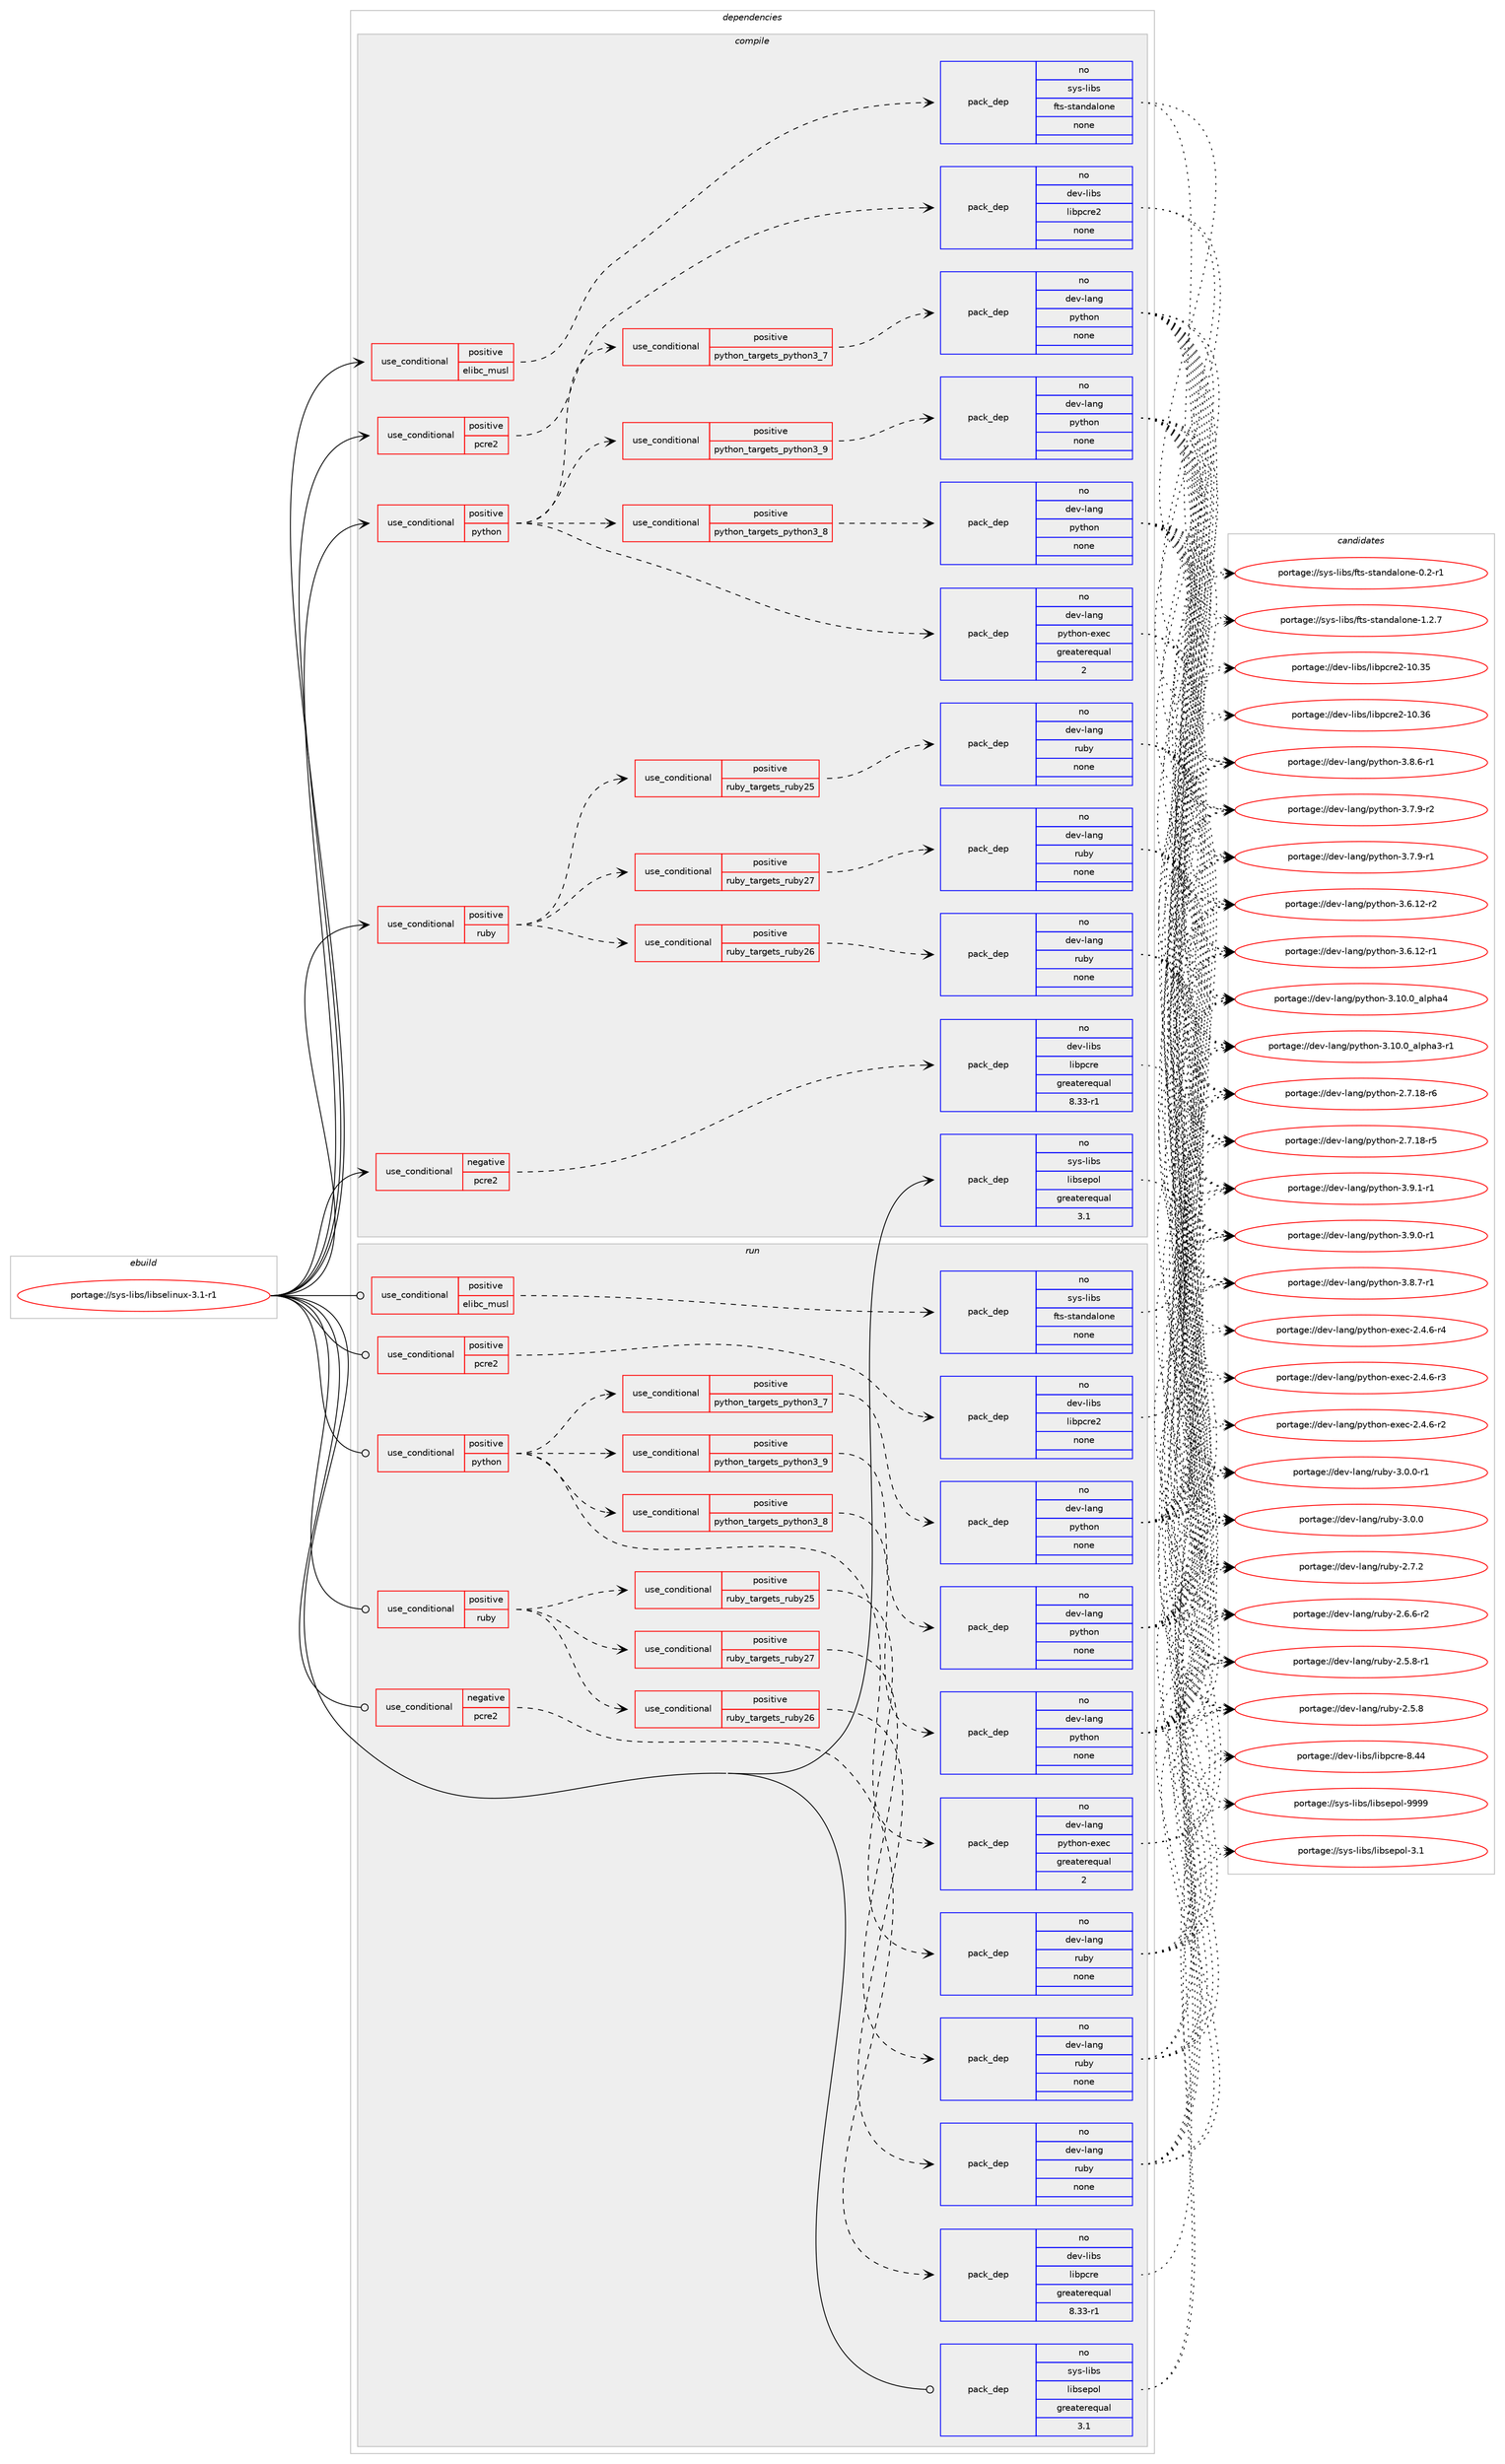 digraph prolog {

# *************
# Graph options
# *************

newrank=true;
concentrate=true;
compound=true;
graph [rankdir=LR,fontname=Helvetica,fontsize=10,ranksep=1.5];#, ranksep=2.5, nodesep=0.2];
edge  [arrowhead=vee];
node  [fontname=Helvetica,fontsize=10];

# **********
# The ebuild
# **********

subgraph cluster_leftcol {
color=gray;
rank=same;
label=<<i>ebuild</i>>;
id [label="portage://sys-libs/libselinux-3.1-r1", color=red, width=4, href="../sys-libs/libselinux-3.1-r1.svg"];
}

# ****************
# The dependencies
# ****************

subgraph cluster_midcol {
color=gray;
label=<<i>dependencies</i>>;
subgraph cluster_compile {
fillcolor="#eeeeee";
style=filled;
label=<<i>compile</i>>;
subgraph cond1322 {
dependency5652 [label=<<TABLE BORDER="0" CELLBORDER="1" CELLSPACING="0" CELLPADDING="4"><TR><TD ROWSPAN="3" CELLPADDING="10">use_conditional</TD></TR><TR><TD>negative</TD></TR><TR><TD>pcre2</TD></TR></TABLE>>, shape=none, color=red];
subgraph pack4263 {
dependency5653 [label=<<TABLE BORDER="0" CELLBORDER="1" CELLSPACING="0" CELLPADDING="4" WIDTH="220"><TR><TD ROWSPAN="6" CELLPADDING="30">pack_dep</TD></TR><TR><TD WIDTH="110">no</TD></TR><TR><TD>dev-libs</TD></TR><TR><TD>libpcre</TD></TR><TR><TD>greaterequal</TD></TR><TR><TD>8.33-r1</TD></TR></TABLE>>, shape=none, color=blue];
}
dependency5652:e -> dependency5653:w [weight=20,style="dashed",arrowhead="vee"];
}
id:e -> dependency5652:w [weight=20,style="solid",arrowhead="vee"];
subgraph cond1323 {
dependency5654 [label=<<TABLE BORDER="0" CELLBORDER="1" CELLSPACING="0" CELLPADDING="4"><TR><TD ROWSPAN="3" CELLPADDING="10">use_conditional</TD></TR><TR><TD>positive</TD></TR><TR><TD>elibc_musl</TD></TR></TABLE>>, shape=none, color=red];
subgraph pack4264 {
dependency5655 [label=<<TABLE BORDER="0" CELLBORDER="1" CELLSPACING="0" CELLPADDING="4" WIDTH="220"><TR><TD ROWSPAN="6" CELLPADDING="30">pack_dep</TD></TR><TR><TD WIDTH="110">no</TD></TR><TR><TD>sys-libs</TD></TR><TR><TD>fts-standalone</TD></TR><TR><TD>none</TD></TR><TR><TD></TD></TR></TABLE>>, shape=none, color=blue];
}
dependency5654:e -> dependency5655:w [weight=20,style="dashed",arrowhead="vee"];
}
id:e -> dependency5654:w [weight=20,style="solid",arrowhead="vee"];
subgraph cond1324 {
dependency5656 [label=<<TABLE BORDER="0" CELLBORDER="1" CELLSPACING="0" CELLPADDING="4"><TR><TD ROWSPAN="3" CELLPADDING="10">use_conditional</TD></TR><TR><TD>positive</TD></TR><TR><TD>pcre2</TD></TR></TABLE>>, shape=none, color=red];
subgraph pack4265 {
dependency5657 [label=<<TABLE BORDER="0" CELLBORDER="1" CELLSPACING="0" CELLPADDING="4" WIDTH="220"><TR><TD ROWSPAN="6" CELLPADDING="30">pack_dep</TD></TR><TR><TD WIDTH="110">no</TD></TR><TR><TD>dev-libs</TD></TR><TR><TD>libpcre2</TD></TR><TR><TD>none</TD></TR><TR><TD></TD></TR></TABLE>>, shape=none, color=blue];
}
dependency5656:e -> dependency5657:w [weight=20,style="dashed",arrowhead="vee"];
}
id:e -> dependency5656:w [weight=20,style="solid",arrowhead="vee"];
subgraph cond1325 {
dependency5658 [label=<<TABLE BORDER="0" CELLBORDER="1" CELLSPACING="0" CELLPADDING="4"><TR><TD ROWSPAN="3" CELLPADDING="10">use_conditional</TD></TR><TR><TD>positive</TD></TR><TR><TD>python</TD></TR></TABLE>>, shape=none, color=red];
subgraph cond1326 {
dependency5659 [label=<<TABLE BORDER="0" CELLBORDER="1" CELLSPACING="0" CELLPADDING="4"><TR><TD ROWSPAN="3" CELLPADDING="10">use_conditional</TD></TR><TR><TD>positive</TD></TR><TR><TD>python_targets_python3_7</TD></TR></TABLE>>, shape=none, color=red];
subgraph pack4266 {
dependency5660 [label=<<TABLE BORDER="0" CELLBORDER="1" CELLSPACING="0" CELLPADDING="4" WIDTH="220"><TR><TD ROWSPAN="6" CELLPADDING="30">pack_dep</TD></TR><TR><TD WIDTH="110">no</TD></TR><TR><TD>dev-lang</TD></TR><TR><TD>python</TD></TR><TR><TD>none</TD></TR><TR><TD></TD></TR></TABLE>>, shape=none, color=blue];
}
dependency5659:e -> dependency5660:w [weight=20,style="dashed",arrowhead="vee"];
}
dependency5658:e -> dependency5659:w [weight=20,style="dashed",arrowhead="vee"];
subgraph cond1327 {
dependency5661 [label=<<TABLE BORDER="0" CELLBORDER="1" CELLSPACING="0" CELLPADDING="4"><TR><TD ROWSPAN="3" CELLPADDING="10">use_conditional</TD></TR><TR><TD>positive</TD></TR><TR><TD>python_targets_python3_8</TD></TR></TABLE>>, shape=none, color=red];
subgraph pack4267 {
dependency5662 [label=<<TABLE BORDER="0" CELLBORDER="1" CELLSPACING="0" CELLPADDING="4" WIDTH="220"><TR><TD ROWSPAN="6" CELLPADDING="30">pack_dep</TD></TR><TR><TD WIDTH="110">no</TD></TR><TR><TD>dev-lang</TD></TR><TR><TD>python</TD></TR><TR><TD>none</TD></TR><TR><TD></TD></TR></TABLE>>, shape=none, color=blue];
}
dependency5661:e -> dependency5662:w [weight=20,style="dashed",arrowhead="vee"];
}
dependency5658:e -> dependency5661:w [weight=20,style="dashed",arrowhead="vee"];
subgraph cond1328 {
dependency5663 [label=<<TABLE BORDER="0" CELLBORDER="1" CELLSPACING="0" CELLPADDING="4"><TR><TD ROWSPAN="3" CELLPADDING="10">use_conditional</TD></TR><TR><TD>positive</TD></TR><TR><TD>python_targets_python3_9</TD></TR></TABLE>>, shape=none, color=red];
subgraph pack4268 {
dependency5664 [label=<<TABLE BORDER="0" CELLBORDER="1" CELLSPACING="0" CELLPADDING="4" WIDTH="220"><TR><TD ROWSPAN="6" CELLPADDING="30">pack_dep</TD></TR><TR><TD WIDTH="110">no</TD></TR><TR><TD>dev-lang</TD></TR><TR><TD>python</TD></TR><TR><TD>none</TD></TR><TR><TD></TD></TR></TABLE>>, shape=none, color=blue];
}
dependency5663:e -> dependency5664:w [weight=20,style="dashed",arrowhead="vee"];
}
dependency5658:e -> dependency5663:w [weight=20,style="dashed",arrowhead="vee"];
subgraph pack4269 {
dependency5665 [label=<<TABLE BORDER="0" CELLBORDER="1" CELLSPACING="0" CELLPADDING="4" WIDTH="220"><TR><TD ROWSPAN="6" CELLPADDING="30">pack_dep</TD></TR><TR><TD WIDTH="110">no</TD></TR><TR><TD>dev-lang</TD></TR><TR><TD>python-exec</TD></TR><TR><TD>greaterequal</TD></TR><TR><TD>2</TD></TR></TABLE>>, shape=none, color=blue];
}
dependency5658:e -> dependency5665:w [weight=20,style="dashed",arrowhead="vee"];
}
id:e -> dependency5658:w [weight=20,style="solid",arrowhead="vee"];
subgraph cond1329 {
dependency5666 [label=<<TABLE BORDER="0" CELLBORDER="1" CELLSPACING="0" CELLPADDING="4"><TR><TD ROWSPAN="3" CELLPADDING="10">use_conditional</TD></TR><TR><TD>positive</TD></TR><TR><TD>ruby</TD></TR></TABLE>>, shape=none, color=red];
subgraph cond1330 {
dependency5667 [label=<<TABLE BORDER="0" CELLBORDER="1" CELLSPACING="0" CELLPADDING="4"><TR><TD ROWSPAN="3" CELLPADDING="10">use_conditional</TD></TR><TR><TD>positive</TD></TR><TR><TD>ruby_targets_ruby25</TD></TR></TABLE>>, shape=none, color=red];
subgraph pack4270 {
dependency5668 [label=<<TABLE BORDER="0" CELLBORDER="1" CELLSPACING="0" CELLPADDING="4" WIDTH="220"><TR><TD ROWSPAN="6" CELLPADDING="30">pack_dep</TD></TR><TR><TD WIDTH="110">no</TD></TR><TR><TD>dev-lang</TD></TR><TR><TD>ruby</TD></TR><TR><TD>none</TD></TR><TR><TD></TD></TR></TABLE>>, shape=none, color=blue];
}
dependency5667:e -> dependency5668:w [weight=20,style="dashed",arrowhead="vee"];
}
dependency5666:e -> dependency5667:w [weight=20,style="dashed",arrowhead="vee"];
subgraph cond1331 {
dependency5669 [label=<<TABLE BORDER="0" CELLBORDER="1" CELLSPACING="0" CELLPADDING="4"><TR><TD ROWSPAN="3" CELLPADDING="10">use_conditional</TD></TR><TR><TD>positive</TD></TR><TR><TD>ruby_targets_ruby26</TD></TR></TABLE>>, shape=none, color=red];
subgraph pack4271 {
dependency5670 [label=<<TABLE BORDER="0" CELLBORDER="1" CELLSPACING="0" CELLPADDING="4" WIDTH="220"><TR><TD ROWSPAN="6" CELLPADDING="30">pack_dep</TD></TR><TR><TD WIDTH="110">no</TD></TR><TR><TD>dev-lang</TD></TR><TR><TD>ruby</TD></TR><TR><TD>none</TD></TR><TR><TD></TD></TR></TABLE>>, shape=none, color=blue];
}
dependency5669:e -> dependency5670:w [weight=20,style="dashed",arrowhead="vee"];
}
dependency5666:e -> dependency5669:w [weight=20,style="dashed",arrowhead="vee"];
subgraph cond1332 {
dependency5671 [label=<<TABLE BORDER="0" CELLBORDER="1" CELLSPACING="0" CELLPADDING="4"><TR><TD ROWSPAN="3" CELLPADDING="10">use_conditional</TD></TR><TR><TD>positive</TD></TR><TR><TD>ruby_targets_ruby27</TD></TR></TABLE>>, shape=none, color=red];
subgraph pack4272 {
dependency5672 [label=<<TABLE BORDER="0" CELLBORDER="1" CELLSPACING="0" CELLPADDING="4" WIDTH="220"><TR><TD ROWSPAN="6" CELLPADDING="30">pack_dep</TD></TR><TR><TD WIDTH="110">no</TD></TR><TR><TD>dev-lang</TD></TR><TR><TD>ruby</TD></TR><TR><TD>none</TD></TR><TR><TD></TD></TR></TABLE>>, shape=none, color=blue];
}
dependency5671:e -> dependency5672:w [weight=20,style="dashed",arrowhead="vee"];
}
dependency5666:e -> dependency5671:w [weight=20,style="dashed",arrowhead="vee"];
}
id:e -> dependency5666:w [weight=20,style="solid",arrowhead="vee"];
subgraph pack4273 {
dependency5673 [label=<<TABLE BORDER="0" CELLBORDER="1" CELLSPACING="0" CELLPADDING="4" WIDTH="220"><TR><TD ROWSPAN="6" CELLPADDING="30">pack_dep</TD></TR><TR><TD WIDTH="110">no</TD></TR><TR><TD>sys-libs</TD></TR><TR><TD>libsepol</TD></TR><TR><TD>greaterequal</TD></TR><TR><TD>3.1</TD></TR></TABLE>>, shape=none, color=blue];
}
id:e -> dependency5673:w [weight=20,style="solid",arrowhead="vee"];
}
subgraph cluster_compileandrun {
fillcolor="#eeeeee";
style=filled;
label=<<i>compile and run</i>>;
}
subgraph cluster_run {
fillcolor="#eeeeee";
style=filled;
label=<<i>run</i>>;
subgraph cond1333 {
dependency5674 [label=<<TABLE BORDER="0" CELLBORDER="1" CELLSPACING="0" CELLPADDING="4"><TR><TD ROWSPAN="3" CELLPADDING="10">use_conditional</TD></TR><TR><TD>negative</TD></TR><TR><TD>pcre2</TD></TR></TABLE>>, shape=none, color=red];
subgraph pack4274 {
dependency5675 [label=<<TABLE BORDER="0" CELLBORDER="1" CELLSPACING="0" CELLPADDING="4" WIDTH="220"><TR><TD ROWSPAN="6" CELLPADDING="30">pack_dep</TD></TR><TR><TD WIDTH="110">no</TD></TR><TR><TD>dev-libs</TD></TR><TR><TD>libpcre</TD></TR><TR><TD>greaterequal</TD></TR><TR><TD>8.33-r1</TD></TR></TABLE>>, shape=none, color=blue];
}
dependency5674:e -> dependency5675:w [weight=20,style="dashed",arrowhead="vee"];
}
id:e -> dependency5674:w [weight=20,style="solid",arrowhead="odot"];
subgraph cond1334 {
dependency5676 [label=<<TABLE BORDER="0" CELLBORDER="1" CELLSPACING="0" CELLPADDING="4"><TR><TD ROWSPAN="3" CELLPADDING="10">use_conditional</TD></TR><TR><TD>positive</TD></TR><TR><TD>elibc_musl</TD></TR></TABLE>>, shape=none, color=red];
subgraph pack4275 {
dependency5677 [label=<<TABLE BORDER="0" CELLBORDER="1" CELLSPACING="0" CELLPADDING="4" WIDTH="220"><TR><TD ROWSPAN="6" CELLPADDING="30">pack_dep</TD></TR><TR><TD WIDTH="110">no</TD></TR><TR><TD>sys-libs</TD></TR><TR><TD>fts-standalone</TD></TR><TR><TD>none</TD></TR><TR><TD></TD></TR></TABLE>>, shape=none, color=blue];
}
dependency5676:e -> dependency5677:w [weight=20,style="dashed",arrowhead="vee"];
}
id:e -> dependency5676:w [weight=20,style="solid",arrowhead="odot"];
subgraph cond1335 {
dependency5678 [label=<<TABLE BORDER="0" CELLBORDER="1" CELLSPACING="0" CELLPADDING="4"><TR><TD ROWSPAN="3" CELLPADDING="10">use_conditional</TD></TR><TR><TD>positive</TD></TR><TR><TD>pcre2</TD></TR></TABLE>>, shape=none, color=red];
subgraph pack4276 {
dependency5679 [label=<<TABLE BORDER="0" CELLBORDER="1" CELLSPACING="0" CELLPADDING="4" WIDTH="220"><TR><TD ROWSPAN="6" CELLPADDING="30">pack_dep</TD></TR><TR><TD WIDTH="110">no</TD></TR><TR><TD>dev-libs</TD></TR><TR><TD>libpcre2</TD></TR><TR><TD>none</TD></TR><TR><TD></TD></TR></TABLE>>, shape=none, color=blue];
}
dependency5678:e -> dependency5679:w [weight=20,style="dashed",arrowhead="vee"];
}
id:e -> dependency5678:w [weight=20,style="solid",arrowhead="odot"];
subgraph cond1336 {
dependency5680 [label=<<TABLE BORDER="0" CELLBORDER="1" CELLSPACING="0" CELLPADDING="4"><TR><TD ROWSPAN="3" CELLPADDING="10">use_conditional</TD></TR><TR><TD>positive</TD></TR><TR><TD>python</TD></TR></TABLE>>, shape=none, color=red];
subgraph cond1337 {
dependency5681 [label=<<TABLE BORDER="0" CELLBORDER="1" CELLSPACING="0" CELLPADDING="4"><TR><TD ROWSPAN="3" CELLPADDING="10">use_conditional</TD></TR><TR><TD>positive</TD></TR><TR><TD>python_targets_python3_7</TD></TR></TABLE>>, shape=none, color=red];
subgraph pack4277 {
dependency5682 [label=<<TABLE BORDER="0" CELLBORDER="1" CELLSPACING="0" CELLPADDING="4" WIDTH="220"><TR><TD ROWSPAN="6" CELLPADDING="30">pack_dep</TD></TR><TR><TD WIDTH="110">no</TD></TR><TR><TD>dev-lang</TD></TR><TR><TD>python</TD></TR><TR><TD>none</TD></TR><TR><TD></TD></TR></TABLE>>, shape=none, color=blue];
}
dependency5681:e -> dependency5682:w [weight=20,style="dashed",arrowhead="vee"];
}
dependency5680:e -> dependency5681:w [weight=20,style="dashed",arrowhead="vee"];
subgraph cond1338 {
dependency5683 [label=<<TABLE BORDER="0" CELLBORDER="1" CELLSPACING="0" CELLPADDING="4"><TR><TD ROWSPAN="3" CELLPADDING="10">use_conditional</TD></TR><TR><TD>positive</TD></TR><TR><TD>python_targets_python3_8</TD></TR></TABLE>>, shape=none, color=red];
subgraph pack4278 {
dependency5684 [label=<<TABLE BORDER="0" CELLBORDER="1" CELLSPACING="0" CELLPADDING="4" WIDTH="220"><TR><TD ROWSPAN="6" CELLPADDING="30">pack_dep</TD></TR><TR><TD WIDTH="110">no</TD></TR><TR><TD>dev-lang</TD></TR><TR><TD>python</TD></TR><TR><TD>none</TD></TR><TR><TD></TD></TR></TABLE>>, shape=none, color=blue];
}
dependency5683:e -> dependency5684:w [weight=20,style="dashed",arrowhead="vee"];
}
dependency5680:e -> dependency5683:w [weight=20,style="dashed",arrowhead="vee"];
subgraph cond1339 {
dependency5685 [label=<<TABLE BORDER="0" CELLBORDER="1" CELLSPACING="0" CELLPADDING="4"><TR><TD ROWSPAN="3" CELLPADDING="10">use_conditional</TD></TR><TR><TD>positive</TD></TR><TR><TD>python_targets_python3_9</TD></TR></TABLE>>, shape=none, color=red];
subgraph pack4279 {
dependency5686 [label=<<TABLE BORDER="0" CELLBORDER="1" CELLSPACING="0" CELLPADDING="4" WIDTH="220"><TR><TD ROWSPAN="6" CELLPADDING="30">pack_dep</TD></TR><TR><TD WIDTH="110">no</TD></TR><TR><TD>dev-lang</TD></TR><TR><TD>python</TD></TR><TR><TD>none</TD></TR><TR><TD></TD></TR></TABLE>>, shape=none, color=blue];
}
dependency5685:e -> dependency5686:w [weight=20,style="dashed",arrowhead="vee"];
}
dependency5680:e -> dependency5685:w [weight=20,style="dashed",arrowhead="vee"];
subgraph pack4280 {
dependency5687 [label=<<TABLE BORDER="0" CELLBORDER="1" CELLSPACING="0" CELLPADDING="4" WIDTH="220"><TR><TD ROWSPAN="6" CELLPADDING="30">pack_dep</TD></TR><TR><TD WIDTH="110">no</TD></TR><TR><TD>dev-lang</TD></TR><TR><TD>python-exec</TD></TR><TR><TD>greaterequal</TD></TR><TR><TD>2</TD></TR></TABLE>>, shape=none, color=blue];
}
dependency5680:e -> dependency5687:w [weight=20,style="dashed",arrowhead="vee"];
}
id:e -> dependency5680:w [weight=20,style="solid",arrowhead="odot"];
subgraph cond1340 {
dependency5688 [label=<<TABLE BORDER="0" CELLBORDER="1" CELLSPACING="0" CELLPADDING="4"><TR><TD ROWSPAN="3" CELLPADDING="10">use_conditional</TD></TR><TR><TD>positive</TD></TR><TR><TD>ruby</TD></TR></TABLE>>, shape=none, color=red];
subgraph cond1341 {
dependency5689 [label=<<TABLE BORDER="0" CELLBORDER="1" CELLSPACING="0" CELLPADDING="4"><TR><TD ROWSPAN="3" CELLPADDING="10">use_conditional</TD></TR><TR><TD>positive</TD></TR><TR><TD>ruby_targets_ruby25</TD></TR></TABLE>>, shape=none, color=red];
subgraph pack4281 {
dependency5690 [label=<<TABLE BORDER="0" CELLBORDER="1" CELLSPACING="0" CELLPADDING="4" WIDTH="220"><TR><TD ROWSPAN="6" CELLPADDING="30">pack_dep</TD></TR><TR><TD WIDTH="110">no</TD></TR><TR><TD>dev-lang</TD></TR><TR><TD>ruby</TD></TR><TR><TD>none</TD></TR><TR><TD></TD></TR></TABLE>>, shape=none, color=blue];
}
dependency5689:e -> dependency5690:w [weight=20,style="dashed",arrowhead="vee"];
}
dependency5688:e -> dependency5689:w [weight=20,style="dashed",arrowhead="vee"];
subgraph cond1342 {
dependency5691 [label=<<TABLE BORDER="0" CELLBORDER="1" CELLSPACING="0" CELLPADDING="4"><TR><TD ROWSPAN="3" CELLPADDING="10">use_conditional</TD></TR><TR><TD>positive</TD></TR><TR><TD>ruby_targets_ruby26</TD></TR></TABLE>>, shape=none, color=red];
subgraph pack4282 {
dependency5692 [label=<<TABLE BORDER="0" CELLBORDER="1" CELLSPACING="0" CELLPADDING="4" WIDTH="220"><TR><TD ROWSPAN="6" CELLPADDING="30">pack_dep</TD></TR><TR><TD WIDTH="110">no</TD></TR><TR><TD>dev-lang</TD></TR><TR><TD>ruby</TD></TR><TR><TD>none</TD></TR><TR><TD></TD></TR></TABLE>>, shape=none, color=blue];
}
dependency5691:e -> dependency5692:w [weight=20,style="dashed",arrowhead="vee"];
}
dependency5688:e -> dependency5691:w [weight=20,style="dashed",arrowhead="vee"];
subgraph cond1343 {
dependency5693 [label=<<TABLE BORDER="0" CELLBORDER="1" CELLSPACING="0" CELLPADDING="4"><TR><TD ROWSPAN="3" CELLPADDING="10">use_conditional</TD></TR><TR><TD>positive</TD></TR><TR><TD>ruby_targets_ruby27</TD></TR></TABLE>>, shape=none, color=red];
subgraph pack4283 {
dependency5694 [label=<<TABLE BORDER="0" CELLBORDER="1" CELLSPACING="0" CELLPADDING="4" WIDTH="220"><TR><TD ROWSPAN="6" CELLPADDING="30">pack_dep</TD></TR><TR><TD WIDTH="110">no</TD></TR><TR><TD>dev-lang</TD></TR><TR><TD>ruby</TD></TR><TR><TD>none</TD></TR><TR><TD></TD></TR></TABLE>>, shape=none, color=blue];
}
dependency5693:e -> dependency5694:w [weight=20,style="dashed",arrowhead="vee"];
}
dependency5688:e -> dependency5693:w [weight=20,style="dashed",arrowhead="vee"];
}
id:e -> dependency5688:w [weight=20,style="solid",arrowhead="odot"];
subgraph pack4284 {
dependency5695 [label=<<TABLE BORDER="0" CELLBORDER="1" CELLSPACING="0" CELLPADDING="4" WIDTH="220"><TR><TD ROWSPAN="6" CELLPADDING="30">pack_dep</TD></TR><TR><TD WIDTH="110">no</TD></TR><TR><TD>sys-libs</TD></TR><TR><TD>libsepol</TD></TR><TR><TD>greaterequal</TD></TR><TR><TD>3.1</TD></TR></TABLE>>, shape=none, color=blue];
}
id:e -> dependency5695:w [weight=20,style="solid",arrowhead="odot"];
}
}

# **************
# The candidates
# **************

subgraph cluster_choices {
rank=same;
color=gray;
label=<<i>candidates</i>>;

subgraph choice4263 {
color=black;
nodesep=1;
choice10010111845108105981154710810598112991141014556465252 [label="portage://dev-libs/libpcre-8.44", color=red, width=4,href="../dev-libs/libpcre-8.44.svg"];
dependency5653:e -> choice10010111845108105981154710810598112991141014556465252:w [style=dotted,weight="100"];
}
subgraph choice4264 {
color=black;
nodesep=1;
choice115121115451081059811547102116115451151169711010097108111110101454946504655 [label="portage://sys-libs/fts-standalone-1.2.7", color=red, width=4,href="../sys-libs/fts-standalone-1.2.7.svg"];
choice115121115451081059811547102116115451151169711010097108111110101454846504511449 [label="portage://sys-libs/fts-standalone-0.2-r1", color=red, width=4,href="../sys-libs/fts-standalone-0.2-r1.svg"];
dependency5655:e -> choice115121115451081059811547102116115451151169711010097108111110101454946504655:w [style=dotted,weight="100"];
dependency5655:e -> choice115121115451081059811547102116115451151169711010097108111110101454846504511449:w [style=dotted,weight="100"];
}
subgraph choice4265 {
color=black;
nodesep=1;
choice100101118451081059811547108105981129911410150454948465154 [label="portage://dev-libs/libpcre2-10.36", color=red, width=4,href="../dev-libs/libpcre2-10.36.svg"];
choice100101118451081059811547108105981129911410150454948465153 [label="portage://dev-libs/libpcre2-10.35", color=red, width=4,href="../dev-libs/libpcre2-10.35.svg"];
dependency5657:e -> choice100101118451081059811547108105981129911410150454948465154:w [style=dotted,weight="100"];
dependency5657:e -> choice100101118451081059811547108105981129911410150454948465153:w [style=dotted,weight="100"];
}
subgraph choice4266 {
color=black;
nodesep=1;
choice1001011184510897110103471121211161041111104551465746494511449 [label="portage://dev-lang/python-3.9.1-r1", color=red, width=4,href="../dev-lang/python-3.9.1-r1.svg"];
choice1001011184510897110103471121211161041111104551465746484511449 [label="portage://dev-lang/python-3.9.0-r1", color=red, width=4,href="../dev-lang/python-3.9.0-r1.svg"];
choice1001011184510897110103471121211161041111104551465646554511449 [label="portage://dev-lang/python-3.8.7-r1", color=red, width=4,href="../dev-lang/python-3.8.7-r1.svg"];
choice1001011184510897110103471121211161041111104551465646544511449 [label="portage://dev-lang/python-3.8.6-r1", color=red, width=4,href="../dev-lang/python-3.8.6-r1.svg"];
choice1001011184510897110103471121211161041111104551465546574511450 [label="portage://dev-lang/python-3.7.9-r2", color=red, width=4,href="../dev-lang/python-3.7.9-r2.svg"];
choice1001011184510897110103471121211161041111104551465546574511449 [label="portage://dev-lang/python-3.7.9-r1", color=red, width=4,href="../dev-lang/python-3.7.9-r1.svg"];
choice100101118451089711010347112121116104111110455146544649504511450 [label="portage://dev-lang/python-3.6.12-r2", color=red, width=4,href="../dev-lang/python-3.6.12-r2.svg"];
choice100101118451089711010347112121116104111110455146544649504511449 [label="portage://dev-lang/python-3.6.12-r1", color=red, width=4,href="../dev-lang/python-3.6.12-r1.svg"];
choice1001011184510897110103471121211161041111104551464948464895971081121049752 [label="portage://dev-lang/python-3.10.0_alpha4", color=red, width=4,href="../dev-lang/python-3.10.0_alpha4.svg"];
choice10010111845108971101034711212111610411111045514649484648959710811210497514511449 [label="portage://dev-lang/python-3.10.0_alpha3-r1", color=red, width=4,href="../dev-lang/python-3.10.0_alpha3-r1.svg"];
choice100101118451089711010347112121116104111110455046554649564511454 [label="portage://dev-lang/python-2.7.18-r6", color=red, width=4,href="../dev-lang/python-2.7.18-r6.svg"];
choice100101118451089711010347112121116104111110455046554649564511453 [label="portage://dev-lang/python-2.7.18-r5", color=red, width=4,href="../dev-lang/python-2.7.18-r5.svg"];
dependency5660:e -> choice1001011184510897110103471121211161041111104551465746494511449:w [style=dotted,weight="100"];
dependency5660:e -> choice1001011184510897110103471121211161041111104551465746484511449:w [style=dotted,weight="100"];
dependency5660:e -> choice1001011184510897110103471121211161041111104551465646554511449:w [style=dotted,weight="100"];
dependency5660:e -> choice1001011184510897110103471121211161041111104551465646544511449:w [style=dotted,weight="100"];
dependency5660:e -> choice1001011184510897110103471121211161041111104551465546574511450:w [style=dotted,weight="100"];
dependency5660:e -> choice1001011184510897110103471121211161041111104551465546574511449:w [style=dotted,weight="100"];
dependency5660:e -> choice100101118451089711010347112121116104111110455146544649504511450:w [style=dotted,weight="100"];
dependency5660:e -> choice100101118451089711010347112121116104111110455146544649504511449:w [style=dotted,weight="100"];
dependency5660:e -> choice1001011184510897110103471121211161041111104551464948464895971081121049752:w [style=dotted,weight="100"];
dependency5660:e -> choice10010111845108971101034711212111610411111045514649484648959710811210497514511449:w [style=dotted,weight="100"];
dependency5660:e -> choice100101118451089711010347112121116104111110455046554649564511454:w [style=dotted,weight="100"];
dependency5660:e -> choice100101118451089711010347112121116104111110455046554649564511453:w [style=dotted,weight="100"];
}
subgraph choice4267 {
color=black;
nodesep=1;
choice1001011184510897110103471121211161041111104551465746494511449 [label="portage://dev-lang/python-3.9.1-r1", color=red, width=4,href="../dev-lang/python-3.9.1-r1.svg"];
choice1001011184510897110103471121211161041111104551465746484511449 [label="portage://dev-lang/python-3.9.0-r1", color=red, width=4,href="../dev-lang/python-3.9.0-r1.svg"];
choice1001011184510897110103471121211161041111104551465646554511449 [label="portage://dev-lang/python-3.8.7-r1", color=red, width=4,href="../dev-lang/python-3.8.7-r1.svg"];
choice1001011184510897110103471121211161041111104551465646544511449 [label="portage://dev-lang/python-3.8.6-r1", color=red, width=4,href="../dev-lang/python-3.8.6-r1.svg"];
choice1001011184510897110103471121211161041111104551465546574511450 [label="portage://dev-lang/python-3.7.9-r2", color=red, width=4,href="../dev-lang/python-3.7.9-r2.svg"];
choice1001011184510897110103471121211161041111104551465546574511449 [label="portage://dev-lang/python-3.7.9-r1", color=red, width=4,href="../dev-lang/python-3.7.9-r1.svg"];
choice100101118451089711010347112121116104111110455146544649504511450 [label="portage://dev-lang/python-3.6.12-r2", color=red, width=4,href="../dev-lang/python-3.6.12-r2.svg"];
choice100101118451089711010347112121116104111110455146544649504511449 [label="portage://dev-lang/python-3.6.12-r1", color=red, width=4,href="../dev-lang/python-3.6.12-r1.svg"];
choice1001011184510897110103471121211161041111104551464948464895971081121049752 [label="portage://dev-lang/python-3.10.0_alpha4", color=red, width=4,href="../dev-lang/python-3.10.0_alpha4.svg"];
choice10010111845108971101034711212111610411111045514649484648959710811210497514511449 [label="portage://dev-lang/python-3.10.0_alpha3-r1", color=red, width=4,href="../dev-lang/python-3.10.0_alpha3-r1.svg"];
choice100101118451089711010347112121116104111110455046554649564511454 [label="portage://dev-lang/python-2.7.18-r6", color=red, width=4,href="../dev-lang/python-2.7.18-r6.svg"];
choice100101118451089711010347112121116104111110455046554649564511453 [label="portage://dev-lang/python-2.7.18-r5", color=red, width=4,href="../dev-lang/python-2.7.18-r5.svg"];
dependency5662:e -> choice1001011184510897110103471121211161041111104551465746494511449:w [style=dotted,weight="100"];
dependency5662:e -> choice1001011184510897110103471121211161041111104551465746484511449:w [style=dotted,weight="100"];
dependency5662:e -> choice1001011184510897110103471121211161041111104551465646554511449:w [style=dotted,weight="100"];
dependency5662:e -> choice1001011184510897110103471121211161041111104551465646544511449:w [style=dotted,weight="100"];
dependency5662:e -> choice1001011184510897110103471121211161041111104551465546574511450:w [style=dotted,weight="100"];
dependency5662:e -> choice1001011184510897110103471121211161041111104551465546574511449:w [style=dotted,weight="100"];
dependency5662:e -> choice100101118451089711010347112121116104111110455146544649504511450:w [style=dotted,weight="100"];
dependency5662:e -> choice100101118451089711010347112121116104111110455146544649504511449:w [style=dotted,weight="100"];
dependency5662:e -> choice1001011184510897110103471121211161041111104551464948464895971081121049752:w [style=dotted,weight="100"];
dependency5662:e -> choice10010111845108971101034711212111610411111045514649484648959710811210497514511449:w [style=dotted,weight="100"];
dependency5662:e -> choice100101118451089711010347112121116104111110455046554649564511454:w [style=dotted,weight="100"];
dependency5662:e -> choice100101118451089711010347112121116104111110455046554649564511453:w [style=dotted,weight="100"];
}
subgraph choice4268 {
color=black;
nodesep=1;
choice1001011184510897110103471121211161041111104551465746494511449 [label="portage://dev-lang/python-3.9.1-r1", color=red, width=4,href="../dev-lang/python-3.9.1-r1.svg"];
choice1001011184510897110103471121211161041111104551465746484511449 [label="portage://dev-lang/python-3.9.0-r1", color=red, width=4,href="../dev-lang/python-3.9.0-r1.svg"];
choice1001011184510897110103471121211161041111104551465646554511449 [label="portage://dev-lang/python-3.8.7-r1", color=red, width=4,href="../dev-lang/python-3.8.7-r1.svg"];
choice1001011184510897110103471121211161041111104551465646544511449 [label="portage://dev-lang/python-3.8.6-r1", color=red, width=4,href="../dev-lang/python-3.8.6-r1.svg"];
choice1001011184510897110103471121211161041111104551465546574511450 [label="portage://dev-lang/python-3.7.9-r2", color=red, width=4,href="../dev-lang/python-3.7.9-r2.svg"];
choice1001011184510897110103471121211161041111104551465546574511449 [label="portage://dev-lang/python-3.7.9-r1", color=red, width=4,href="../dev-lang/python-3.7.9-r1.svg"];
choice100101118451089711010347112121116104111110455146544649504511450 [label="portage://dev-lang/python-3.6.12-r2", color=red, width=4,href="../dev-lang/python-3.6.12-r2.svg"];
choice100101118451089711010347112121116104111110455146544649504511449 [label="portage://dev-lang/python-3.6.12-r1", color=red, width=4,href="../dev-lang/python-3.6.12-r1.svg"];
choice1001011184510897110103471121211161041111104551464948464895971081121049752 [label="portage://dev-lang/python-3.10.0_alpha4", color=red, width=4,href="../dev-lang/python-3.10.0_alpha4.svg"];
choice10010111845108971101034711212111610411111045514649484648959710811210497514511449 [label="portage://dev-lang/python-3.10.0_alpha3-r1", color=red, width=4,href="../dev-lang/python-3.10.0_alpha3-r1.svg"];
choice100101118451089711010347112121116104111110455046554649564511454 [label="portage://dev-lang/python-2.7.18-r6", color=red, width=4,href="../dev-lang/python-2.7.18-r6.svg"];
choice100101118451089711010347112121116104111110455046554649564511453 [label="portage://dev-lang/python-2.7.18-r5", color=red, width=4,href="../dev-lang/python-2.7.18-r5.svg"];
dependency5664:e -> choice1001011184510897110103471121211161041111104551465746494511449:w [style=dotted,weight="100"];
dependency5664:e -> choice1001011184510897110103471121211161041111104551465746484511449:w [style=dotted,weight="100"];
dependency5664:e -> choice1001011184510897110103471121211161041111104551465646554511449:w [style=dotted,weight="100"];
dependency5664:e -> choice1001011184510897110103471121211161041111104551465646544511449:w [style=dotted,weight="100"];
dependency5664:e -> choice1001011184510897110103471121211161041111104551465546574511450:w [style=dotted,weight="100"];
dependency5664:e -> choice1001011184510897110103471121211161041111104551465546574511449:w [style=dotted,weight="100"];
dependency5664:e -> choice100101118451089711010347112121116104111110455146544649504511450:w [style=dotted,weight="100"];
dependency5664:e -> choice100101118451089711010347112121116104111110455146544649504511449:w [style=dotted,weight="100"];
dependency5664:e -> choice1001011184510897110103471121211161041111104551464948464895971081121049752:w [style=dotted,weight="100"];
dependency5664:e -> choice10010111845108971101034711212111610411111045514649484648959710811210497514511449:w [style=dotted,weight="100"];
dependency5664:e -> choice100101118451089711010347112121116104111110455046554649564511454:w [style=dotted,weight="100"];
dependency5664:e -> choice100101118451089711010347112121116104111110455046554649564511453:w [style=dotted,weight="100"];
}
subgraph choice4269 {
color=black;
nodesep=1;
choice10010111845108971101034711212111610411111045101120101994550465246544511452 [label="portage://dev-lang/python-exec-2.4.6-r4", color=red, width=4,href="../dev-lang/python-exec-2.4.6-r4.svg"];
choice10010111845108971101034711212111610411111045101120101994550465246544511451 [label="portage://dev-lang/python-exec-2.4.6-r3", color=red, width=4,href="../dev-lang/python-exec-2.4.6-r3.svg"];
choice10010111845108971101034711212111610411111045101120101994550465246544511450 [label="portage://dev-lang/python-exec-2.4.6-r2", color=red, width=4,href="../dev-lang/python-exec-2.4.6-r2.svg"];
dependency5665:e -> choice10010111845108971101034711212111610411111045101120101994550465246544511452:w [style=dotted,weight="100"];
dependency5665:e -> choice10010111845108971101034711212111610411111045101120101994550465246544511451:w [style=dotted,weight="100"];
dependency5665:e -> choice10010111845108971101034711212111610411111045101120101994550465246544511450:w [style=dotted,weight="100"];
}
subgraph choice4270 {
color=black;
nodesep=1;
choice100101118451089711010347114117981214551464846484511449 [label="portage://dev-lang/ruby-3.0.0-r1", color=red, width=4,href="../dev-lang/ruby-3.0.0-r1.svg"];
choice10010111845108971101034711411798121455146484648 [label="portage://dev-lang/ruby-3.0.0", color=red, width=4,href="../dev-lang/ruby-3.0.0.svg"];
choice10010111845108971101034711411798121455046554650 [label="portage://dev-lang/ruby-2.7.2", color=red, width=4,href="../dev-lang/ruby-2.7.2.svg"];
choice100101118451089711010347114117981214550465446544511450 [label="portage://dev-lang/ruby-2.6.6-r2", color=red, width=4,href="../dev-lang/ruby-2.6.6-r2.svg"];
choice100101118451089711010347114117981214550465346564511449 [label="portage://dev-lang/ruby-2.5.8-r1", color=red, width=4,href="../dev-lang/ruby-2.5.8-r1.svg"];
choice10010111845108971101034711411798121455046534656 [label="portage://dev-lang/ruby-2.5.8", color=red, width=4,href="../dev-lang/ruby-2.5.8.svg"];
dependency5668:e -> choice100101118451089711010347114117981214551464846484511449:w [style=dotted,weight="100"];
dependency5668:e -> choice10010111845108971101034711411798121455146484648:w [style=dotted,weight="100"];
dependency5668:e -> choice10010111845108971101034711411798121455046554650:w [style=dotted,weight="100"];
dependency5668:e -> choice100101118451089711010347114117981214550465446544511450:w [style=dotted,weight="100"];
dependency5668:e -> choice100101118451089711010347114117981214550465346564511449:w [style=dotted,weight="100"];
dependency5668:e -> choice10010111845108971101034711411798121455046534656:w [style=dotted,weight="100"];
}
subgraph choice4271 {
color=black;
nodesep=1;
choice100101118451089711010347114117981214551464846484511449 [label="portage://dev-lang/ruby-3.0.0-r1", color=red, width=4,href="../dev-lang/ruby-3.0.0-r1.svg"];
choice10010111845108971101034711411798121455146484648 [label="portage://dev-lang/ruby-3.0.0", color=red, width=4,href="../dev-lang/ruby-3.0.0.svg"];
choice10010111845108971101034711411798121455046554650 [label="portage://dev-lang/ruby-2.7.2", color=red, width=4,href="../dev-lang/ruby-2.7.2.svg"];
choice100101118451089711010347114117981214550465446544511450 [label="portage://dev-lang/ruby-2.6.6-r2", color=red, width=4,href="../dev-lang/ruby-2.6.6-r2.svg"];
choice100101118451089711010347114117981214550465346564511449 [label="portage://dev-lang/ruby-2.5.8-r1", color=red, width=4,href="../dev-lang/ruby-2.5.8-r1.svg"];
choice10010111845108971101034711411798121455046534656 [label="portage://dev-lang/ruby-2.5.8", color=red, width=4,href="../dev-lang/ruby-2.5.8.svg"];
dependency5670:e -> choice100101118451089711010347114117981214551464846484511449:w [style=dotted,weight="100"];
dependency5670:e -> choice10010111845108971101034711411798121455146484648:w [style=dotted,weight="100"];
dependency5670:e -> choice10010111845108971101034711411798121455046554650:w [style=dotted,weight="100"];
dependency5670:e -> choice100101118451089711010347114117981214550465446544511450:w [style=dotted,weight="100"];
dependency5670:e -> choice100101118451089711010347114117981214550465346564511449:w [style=dotted,weight="100"];
dependency5670:e -> choice10010111845108971101034711411798121455046534656:w [style=dotted,weight="100"];
}
subgraph choice4272 {
color=black;
nodesep=1;
choice100101118451089711010347114117981214551464846484511449 [label="portage://dev-lang/ruby-3.0.0-r1", color=red, width=4,href="../dev-lang/ruby-3.0.0-r1.svg"];
choice10010111845108971101034711411798121455146484648 [label="portage://dev-lang/ruby-3.0.0", color=red, width=4,href="../dev-lang/ruby-3.0.0.svg"];
choice10010111845108971101034711411798121455046554650 [label="portage://dev-lang/ruby-2.7.2", color=red, width=4,href="../dev-lang/ruby-2.7.2.svg"];
choice100101118451089711010347114117981214550465446544511450 [label="portage://dev-lang/ruby-2.6.6-r2", color=red, width=4,href="../dev-lang/ruby-2.6.6-r2.svg"];
choice100101118451089711010347114117981214550465346564511449 [label="portage://dev-lang/ruby-2.5.8-r1", color=red, width=4,href="../dev-lang/ruby-2.5.8-r1.svg"];
choice10010111845108971101034711411798121455046534656 [label="portage://dev-lang/ruby-2.5.8", color=red, width=4,href="../dev-lang/ruby-2.5.8.svg"];
dependency5672:e -> choice100101118451089711010347114117981214551464846484511449:w [style=dotted,weight="100"];
dependency5672:e -> choice10010111845108971101034711411798121455146484648:w [style=dotted,weight="100"];
dependency5672:e -> choice10010111845108971101034711411798121455046554650:w [style=dotted,weight="100"];
dependency5672:e -> choice100101118451089711010347114117981214550465446544511450:w [style=dotted,weight="100"];
dependency5672:e -> choice100101118451089711010347114117981214550465346564511449:w [style=dotted,weight="100"];
dependency5672:e -> choice10010111845108971101034711411798121455046534656:w [style=dotted,weight="100"];
}
subgraph choice4273 {
color=black;
nodesep=1;
choice115121115451081059811547108105981151011121111084557575757 [label="portage://sys-libs/libsepol-9999", color=red, width=4,href="../sys-libs/libsepol-9999.svg"];
choice1151211154510810598115471081059811510111211110845514649 [label="portage://sys-libs/libsepol-3.1", color=red, width=4,href="../sys-libs/libsepol-3.1.svg"];
dependency5673:e -> choice115121115451081059811547108105981151011121111084557575757:w [style=dotted,weight="100"];
dependency5673:e -> choice1151211154510810598115471081059811510111211110845514649:w [style=dotted,weight="100"];
}
subgraph choice4274 {
color=black;
nodesep=1;
choice10010111845108105981154710810598112991141014556465252 [label="portage://dev-libs/libpcre-8.44", color=red, width=4,href="../dev-libs/libpcre-8.44.svg"];
dependency5675:e -> choice10010111845108105981154710810598112991141014556465252:w [style=dotted,weight="100"];
}
subgraph choice4275 {
color=black;
nodesep=1;
choice115121115451081059811547102116115451151169711010097108111110101454946504655 [label="portage://sys-libs/fts-standalone-1.2.7", color=red, width=4,href="../sys-libs/fts-standalone-1.2.7.svg"];
choice115121115451081059811547102116115451151169711010097108111110101454846504511449 [label="portage://sys-libs/fts-standalone-0.2-r1", color=red, width=4,href="../sys-libs/fts-standalone-0.2-r1.svg"];
dependency5677:e -> choice115121115451081059811547102116115451151169711010097108111110101454946504655:w [style=dotted,weight="100"];
dependency5677:e -> choice115121115451081059811547102116115451151169711010097108111110101454846504511449:w [style=dotted,weight="100"];
}
subgraph choice4276 {
color=black;
nodesep=1;
choice100101118451081059811547108105981129911410150454948465154 [label="portage://dev-libs/libpcre2-10.36", color=red, width=4,href="../dev-libs/libpcre2-10.36.svg"];
choice100101118451081059811547108105981129911410150454948465153 [label="portage://dev-libs/libpcre2-10.35", color=red, width=4,href="../dev-libs/libpcre2-10.35.svg"];
dependency5679:e -> choice100101118451081059811547108105981129911410150454948465154:w [style=dotted,weight="100"];
dependency5679:e -> choice100101118451081059811547108105981129911410150454948465153:w [style=dotted,weight="100"];
}
subgraph choice4277 {
color=black;
nodesep=1;
choice1001011184510897110103471121211161041111104551465746494511449 [label="portage://dev-lang/python-3.9.1-r1", color=red, width=4,href="../dev-lang/python-3.9.1-r1.svg"];
choice1001011184510897110103471121211161041111104551465746484511449 [label="portage://dev-lang/python-3.9.0-r1", color=red, width=4,href="../dev-lang/python-3.9.0-r1.svg"];
choice1001011184510897110103471121211161041111104551465646554511449 [label="portage://dev-lang/python-3.8.7-r1", color=red, width=4,href="../dev-lang/python-3.8.7-r1.svg"];
choice1001011184510897110103471121211161041111104551465646544511449 [label="portage://dev-lang/python-3.8.6-r1", color=red, width=4,href="../dev-lang/python-3.8.6-r1.svg"];
choice1001011184510897110103471121211161041111104551465546574511450 [label="portage://dev-lang/python-3.7.9-r2", color=red, width=4,href="../dev-lang/python-3.7.9-r2.svg"];
choice1001011184510897110103471121211161041111104551465546574511449 [label="portage://dev-lang/python-3.7.9-r1", color=red, width=4,href="../dev-lang/python-3.7.9-r1.svg"];
choice100101118451089711010347112121116104111110455146544649504511450 [label="portage://dev-lang/python-3.6.12-r2", color=red, width=4,href="../dev-lang/python-3.6.12-r2.svg"];
choice100101118451089711010347112121116104111110455146544649504511449 [label="portage://dev-lang/python-3.6.12-r1", color=red, width=4,href="../dev-lang/python-3.6.12-r1.svg"];
choice1001011184510897110103471121211161041111104551464948464895971081121049752 [label="portage://dev-lang/python-3.10.0_alpha4", color=red, width=4,href="../dev-lang/python-3.10.0_alpha4.svg"];
choice10010111845108971101034711212111610411111045514649484648959710811210497514511449 [label="portage://dev-lang/python-3.10.0_alpha3-r1", color=red, width=4,href="../dev-lang/python-3.10.0_alpha3-r1.svg"];
choice100101118451089711010347112121116104111110455046554649564511454 [label="portage://dev-lang/python-2.7.18-r6", color=red, width=4,href="../dev-lang/python-2.7.18-r6.svg"];
choice100101118451089711010347112121116104111110455046554649564511453 [label="portage://dev-lang/python-2.7.18-r5", color=red, width=4,href="../dev-lang/python-2.7.18-r5.svg"];
dependency5682:e -> choice1001011184510897110103471121211161041111104551465746494511449:w [style=dotted,weight="100"];
dependency5682:e -> choice1001011184510897110103471121211161041111104551465746484511449:w [style=dotted,weight="100"];
dependency5682:e -> choice1001011184510897110103471121211161041111104551465646554511449:w [style=dotted,weight="100"];
dependency5682:e -> choice1001011184510897110103471121211161041111104551465646544511449:w [style=dotted,weight="100"];
dependency5682:e -> choice1001011184510897110103471121211161041111104551465546574511450:w [style=dotted,weight="100"];
dependency5682:e -> choice1001011184510897110103471121211161041111104551465546574511449:w [style=dotted,weight="100"];
dependency5682:e -> choice100101118451089711010347112121116104111110455146544649504511450:w [style=dotted,weight="100"];
dependency5682:e -> choice100101118451089711010347112121116104111110455146544649504511449:w [style=dotted,weight="100"];
dependency5682:e -> choice1001011184510897110103471121211161041111104551464948464895971081121049752:w [style=dotted,weight="100"];
dependency5682:e -> choice10010111845108971101034711212111610411111045514649484648959710811210497514511449:w [style=dotted,weight="100"];
dependency5682:e -> choice100101118451089711010347112121116104111110455046554649564511454:w [style=dotted,weight="100"];
dependency5682:e -> choice100101118451089711010347112121116104111110455046554649564511453:w [style=dotted,weight="100"];
}
subgraph choice4278 {
color=black;
nodesep=1;
choice1001011184510897110103471121211161041111104551465746494511449 [label="portage://dev-lang/python-3.9.1-r1", color=red, width=4,href="../dev-lang/python-3.9.1-r1.svg"];
choice1001011184510897110103471121211161041111104551465746484511449 [label="portage://dev-lang/python-3.9.0-r1", color=red, width=4,href="../dev-lang/python-3.9.0-r1.svg"];
choice1001011184510897110103471121211161041111104551465646554511449 [label="portage://dev-lang/python-3.8.7-r1", color=red, width=4,href="../dev-lang/python-3.8.7-r1.svg"];
choice1001011184510897110103471121211161041111104551465646544511449 [label="portage://dev-lang/python-3.8.6-r1", color=red, width=4,href="../dev-lang/python-3.8.6-r1.svg"];
choice1001011184510897110103471121211161041111104551465546574511450 [label="portage://dev-lang/python-3.7.9-r2", color=red, width=4,href="../dev-lang/python-3.7.9-r2.svg"];
choice1001011184510897110103471121211161041111104551465546574511449 [label="portage://dev-lang/python-3.7.9-r1", color=red, width=4,href="../dev-lang/python-3.7.9-r1.svg"];
choice100101118451089711010347112121116104111110455146544649504511450 [label="portage://dev-lang/python-3.6.12-r2", color=red, width=4,href="../dev-lang/python-3.6.12-r2.svg"];
choice100101118451089711010347112121116104111110455146544649504511449 [label="portage://dev-lang/python-3.6.12-r1", color=red, width=4,href="../dev-lang/python-3.6.12-r1.svg"];
choice1001011184510897110103471121211161041111104551464948464895971081121049752 [label="portage://dev-lang/python-3.10.0_alpha4", color=red, width=4,href="../dev-lang/python-3.10.0_alpha4.svg"];
choice10010111845108971101034711212111610411111045514649484648959710811210497514511449 [label="portage://dev-lang/python-3.10.0_alpha3-r1", color=red, width=4,href="../dev-lang/python-3.10.0_alpha3-r1.svg"];
choice100101118451089711010347112121116104111110455046554649564511454 [label="portage://dev-lang/python-2.7.18-r6", color=red, width=4,href="../dev-lang/python-2.7.18-r6.svg"];
choice100101118451089711010347112121116104111110455046554649564511453 [label="portage://dev-lang/python-2.7.18-r5", color=red, width=4,href="../dev-lang/python-2.7.18-r5.svg"];
dependency5684:e -> choice1001011184510897110103471121211161041111104551465746494511449:w [style=dotted,weight="100"];
dependency5684:e -> choice1001011184510897110103471121211161041111104551465746484511449:w [style=dotted,weight="100"];
dependency5684:e -> choice1001011184510897110103471121211161041111104551465646554511449:w [style=dotted,weight="100"];
dependency5684:e -> choice1001011184510897110103471121211161041111104551465646544511449:w [style=dotted,weight="100"];
dependency5684:e -> choice1001011184510897110103471121211161041111104551465546574511450:w [style=dotted,weight="100"];
dependency5684:e -> choice1001011184510897110103471121211161041111104551465546574511449:w [style=dotted,weight="100"];
dependency5684:e -> choice100101118451089711010347112121116104111110455146544649504511450:w [style=dotted,weight="100"];
dependency5684:e -> choice100101118451089711010347112121116104111110455146544649504511449:w [style=dotted,weight="100"];
dependency5684:e -> choice1001011184510897110103471121211161041111104551464948464895971081121049752:w [style=dotted,weight="100"];
dependency5684:e -> choice10010111845108971101034711212111610411111045514649484648959710811210497514511449:w [style=dotted,weight="100"];
dependency5684:e -> choice100101118451089711010347112121116104111110455046554649564511454:w [style=dotted,weight="100"];
dependency5684:e -> choice100101118451089711010347112121116104111110455046554649564511453:w [style=dotted,weight="100"];
}
subgraph choice4279 {
color=black;
nodesep=1;
choice1001011184510897110103471121211161041111104551465746494511449 [label="portage://dev-lang/python-3.9.1-r1", color=red, width=4,href="../dev-lang/python-3.9.1-r1.svg"];
choice1001011184510897110103471121211161041111104551465746484511449 [label="portage://dev-lang/python-3.9.0-r1", color=red, width=4,href="../dev-lang/python-3.9.0-r1.svg"];
choice1001011184510897110103471121211161041111104551465646554511449 [label="portage://dev-lang/python-3.8.7-r1", color=red, width=4,href="../dev-lang/python-3.8.7-r1.svg"];
choice1001011184510897110103471121211161041111104551465646544511449 [label="portage://dev-lang/python-3.8.6-r1", color=red, width=4,href="../dev-lang/python-3.8.6-r1.svg"];
choice1001011184510897110103471121211161041111104551465546574511450 [label="portage://dev-lang/python-3.7.9-r2", color=red, width=4,href="../dev-lang/python-3.7.9-r2.svg"];
choice1001011184510897110103471121211161041111104551465546574511449 [label="portage://dev-lang/python-3.7.9-r1", color=red, width=4,href="../dev-lang/python-3.7.9-r1.svg"];
choice100101118451089711010347112121116104111110455146544649504511450 [label="portage://dev-lang/python-3.6.12-r2", color=red, width=4,href="../dev-lang/python-3.6.12-r2.svg"];
choice100101118451089711010347112121116104111110455146544649504511449 [label="portage://dev-lang/python-3.6.12-r1", color=red, width=4,href="../dev-lang/python-3.6.12-r1.svg"];
choice1001011184510897110103471121211161041111104551464948464895971081121049752 [label="portage://dev-lang/python-3.10.0_alpha4", color=red, width=4,href="../dev-lang/python-3.10.0_alpha4.svg"];
choice10010111845108971101034711212111610411111045514649484648959710811210497514511449 [label="portage://dev-lang/python-3.10.0_alpha3-r1", color=red, width=4,href="../dev-lang/python-3.10.0_alpha3-r1.svg"];
choice100101118451089711010347112121116104111110455046554649564511454 [label="portage://dev-lang/python-2.7.18-r6", color=red, width=4,href="../dev-lang/python-2.7.18-r6.svg"];
choice100101118451089711010347112121116104111110455046554649564511453 [label="portage://dev-lang/python-2.7.18-r5", color=red, width=4,href="../dev-lang/python-2.7.18-r5.svg"];
dependency5686:e -> choice1001011184510897110103471121211161041111104551465746494511449:w [style=dotted,weight="100"];
dependency5686:e -> choice1001011184510897110103471121211161041111104551465746484511449:w [style=dotted,weight="100"];
dependency5686:e -> choice1001011184510897110103471121211161041111104551465646554511449:w [style=dotted,weight="100"];
dependency5686:e -> choice1001011184510897110103471121211161041111104551465646544511449:w [style=dotted,weight="100"];
dependency5686:e -> choice1001011184510897110103471121211161041111104551465546574511450:w [style=dotted,weight="100"];
dependency5686:e -> choice1001011184510897110103471121211161041111104551465546574511449:w [style=dotted,weight="100"];
dependency5686:e -> choice100101118451089711010347112121116104111110455146544649504511450:w [style=dotted,weight="100"];
dependency5686:e -> choice100101118451089711010347112121116104111110455146544649504511449:w [style=dotted,weight="100"];
dependency5686:e -> choice1001011184510897110103471121211161041111104551464948464895971081121049752:w [style=dotted,weight="100"];
dependency5686:e -> choice10010111845108971101034711212111610411111045514649484648959710811210497514511449:w [style=dotted,weight="100"];
dependency5686:e -> choice100101118451089711010347112121116104111110455046554649564511454:w [style=dotted,weight="100"];
dependency5686:e -> choice100101118451089711010347112121116104111110455046554649564511453:w [style=dotted,weight="100"];
}
subgraph choice4280 {
color=black;
nodesep=1;
choice10010111845108971101034711212111610411111045101120101994550465246544511452 [label="portage://dev-lang/python-exec-2.4.6-r4", color=red, width=4,href="../dev-lang/python-exec-2.4.6-r4.svg"];
choice10010111845108971101034711212111610411111045101120101994550465246544511451 [label="portage://dev-lang/python-exec-2.4.6-r3", color=red, width=4,href="../dev-lang/python-exec-2.4.6-r3.svg"];
choice10010111845108971101034711212111610411111045101120101994550465246544511450 [label="portage://dev-lang/python-exec-2.4.6-r2", color=red, width=4,href="../dev-lang/python-exec-2.4.6-r2.svg"];
dependency5687:e -> choice10010111845108971101034711212111610411111045101120101994550465246544511452:w [style=dotted,weight="100"];
dependency5687:e -> choice10010111845108971101034711212111610411111045101120101994550465246544511451:w [style=dotted,weight="100"];
dependency5687:e -> choice10010111845108971101034711212111610411111045101120101994550465246544511450:w [style=dotted,weight="100"];
}
subgraph choice4281 {
color=black;
nodesep=1;
choice100101118451089711010347114117981214551464846484511449 [label="portage://dev-lang/ruby-3.0.0-r1", color=red, width=4,href="../dev-lang/ruby-3.0.0-r1.svg"];
choice10010111845108971101034711411798121455146484648 [label="portage://dev-lang/ruby-3.0.0", color=red, width=4,href="../dev-lang/ruby-3.0.0.svg"];
choice10010111845108971101034711411798121455046554650 [label="portage://dev-lang/ruby-2.7.2", color=red, width=4,href="../dev-lang/ruby-2.7.2.svg"];
choice100101118451089711010347114117981214550465446544511450 [label="portage://dev-lang/ruby-2.6.6-r2", color=red, width=4,href="../dev-lang/ruby-2.6.6-r2.svg"];
choice100101118451089711010347114117981214550465346564511449 [label="portage://dev-lang/ruby-2.5.8-r1", color=red, width=4,href="../dev-lang/ruby-2.5.8-r1.svg"];
choice10010111845108971101034711411798121455046534656 [label="portage://dev-lang/ruby-2.5.8", color=red, width=4,href="../dev-lang/ruby-2.5.8.svg"];
dependency5690:e -> choice100101118451089711010347114117981214551464846484511449:w [style=dotted,weight="100"];
dependency5690:e -> choice10010111845108971101034711411798121455146484648:w [style=dotted,weight="100"];
dependency5690:e -> choice10010111845108971101034711411798121455046554650:w [style=dotted,weight="100"];
dependency5690:e -> choice100101118451089711010347114117981214550465446544511450:w [style=dotted,weight="100"];
dependency5690:e -> choice100101118451089711010347114117981214550465346564511449:w [style=dotted,weight="100"];
dependency5690:e -> choice10010111845108971101034711411798121455046534656:w [style=dotted,weight="100"];
}
subgraph choice4282 {
color=black;
nodesep=1;
choice100101118451089711010347114117981214551464846484511449 [label="portage://dev-lang/ruby-3.0.0-r1", color=red, width=4,href="../dev-lang/ruby-3.0.0-r1.svg"];
choice10010111845108971101034711411798121455146484648 [label="portage://dev-lang/ruby-3.0.0", color=red, width=4,href="../dev-lang/ruby-3.0.0.svg"];
choice10010111845108971101034711411798121455046554650 [label="portage://dev-lang/ruby-2.7.2", color=red, width=4,href="../dev-lang/ruby-2.7.2.svg"];
choice100101118451089711010347114117981214550465446544511450 [label="portage://dev-lang/ruby-2.6.6-r2", color=red, width=4,href="../dev-lang/ruby-2.6.6-r2.svg"];
choice100101118451089711010347114117981214550465346564511449 [label="portage://dev-lang/ruby-2.5.8-r1", color=red, width=4,href="../dev-lang/ruby-2.5.8-r1.svg"];
choice10010111845108971101034711411798121455046534656 [label="portage://dev-lang/ruby-2.5.8", color=red, width=4,href="../dev-lang/ruby-2.5.8.svg"];
dependency5692:e -> choice100101118451089711010347114117981214551464846484511449:w [style=dotted,weight="100"];
dependency5692:e -> choice10010111845108971101034711411798121455146484648:w [style=dotted,weight="100"];
dependency5692:e -> choice10010111845108971101034711411798121455046554650:w [style=dotted,weight="100"];
dependency5692:e -> choice100101118451089711010347114117981214550465446544511450:w [style=dotted,weight="100"];
dependency5692:e -> choice100101118451089711010347114117981214550465346564511449:w [style=dotted,weight="100"];
dependency5692:e -> choice10010111845108971101034711411798121455046534656:w [style=dotted,weight="100"];
}
subgraph choice4283 {
color=black;
nodesep=1;
choice100101118451089711010347114117981214551464846484511449 [label="portage://dev-lang/ruby-3.0.0-r1", color=red, width=4,href="../dev-lang/ruby-3.0.0-r1.svg"];
choice10010111845108971101034711411798121455146484648 [label="portage://dev-lang/ruby-3.0.0", color=red, width=4,href="../dev-lang/ruby-3.0.0.svg"];
choice10010111845108971101034711411798121455046554650 [label="portage://dev-lang/ruby-2.7.2", color=red, width=4,href="../dev-lang/ruby-2.7.2.svg"];
choice100101118451089711010347114117981214550465446544511450 [label="portage://dev-lang/ruby-2.6.6-r2", color=red, width=4,href="../dev-lang/ruby-2.6.6-r2.svg"];
choice100101118451089711010347114117981214550465346564511449 [label="portage://dev-lang/ruby-2.5.8-r1", color=red, width=4,href="../dev-lang/ruby-2.5.8-r1.svg"];
choice10010111845108971101034711411798121455046534656 [label="portage://dev-lang/ruby-2.5.8", color=red, width=4,href="../dev-lang/ruby-2.5.8.svg"];
dependency5694:e -> choice100101118451089711010347114117981214551464846484511449:w [style=dotted,weight="100"];
dependency5694:e -> choice10010111845108971101034711411798121455146484648:w [style=dotted,weight="100"];
dependency5694:e -> choice10010111845108971101034711411798121455046554650:w [style=dotted,weight="100"];
dependency5694:e -> choice100101118451089711010347114117981214550465446544511450:w [style=dotted,weight="100"];
dependency5694:e -> choice100101118451089711010347114117981214550465346564511449:w [style=dotted,weight="100"];
dependency5694:e -> choice10010111845108971101034711411798121455046534656:w [style=dotted,weight="100"];
}
subgraph choice4284 {
color=black;
nodesep=1;
choice115121115451081059811547108105981151011121111084557575757 [label="portage://sys-libs/libsepol-9999", color=red, width=4,href="../sys-libs/libsepol-9999.svg"];
choice1151211154510810598115471081059811510111211110845514649 [label="portage://sys-libs/libsepol-3.1", color=red, width=4,href="../sys-libs/libsepol-3.1.svg"];
dependency5695:e -> choice115121115451081059811547108105981151011121111084557575757:w [style=dotted,weight="100"];
dependency5695:e -> choice1151211154510810598115471081059811510111211110845514649:w [style=dotted,weight="100"];
}
}

}
